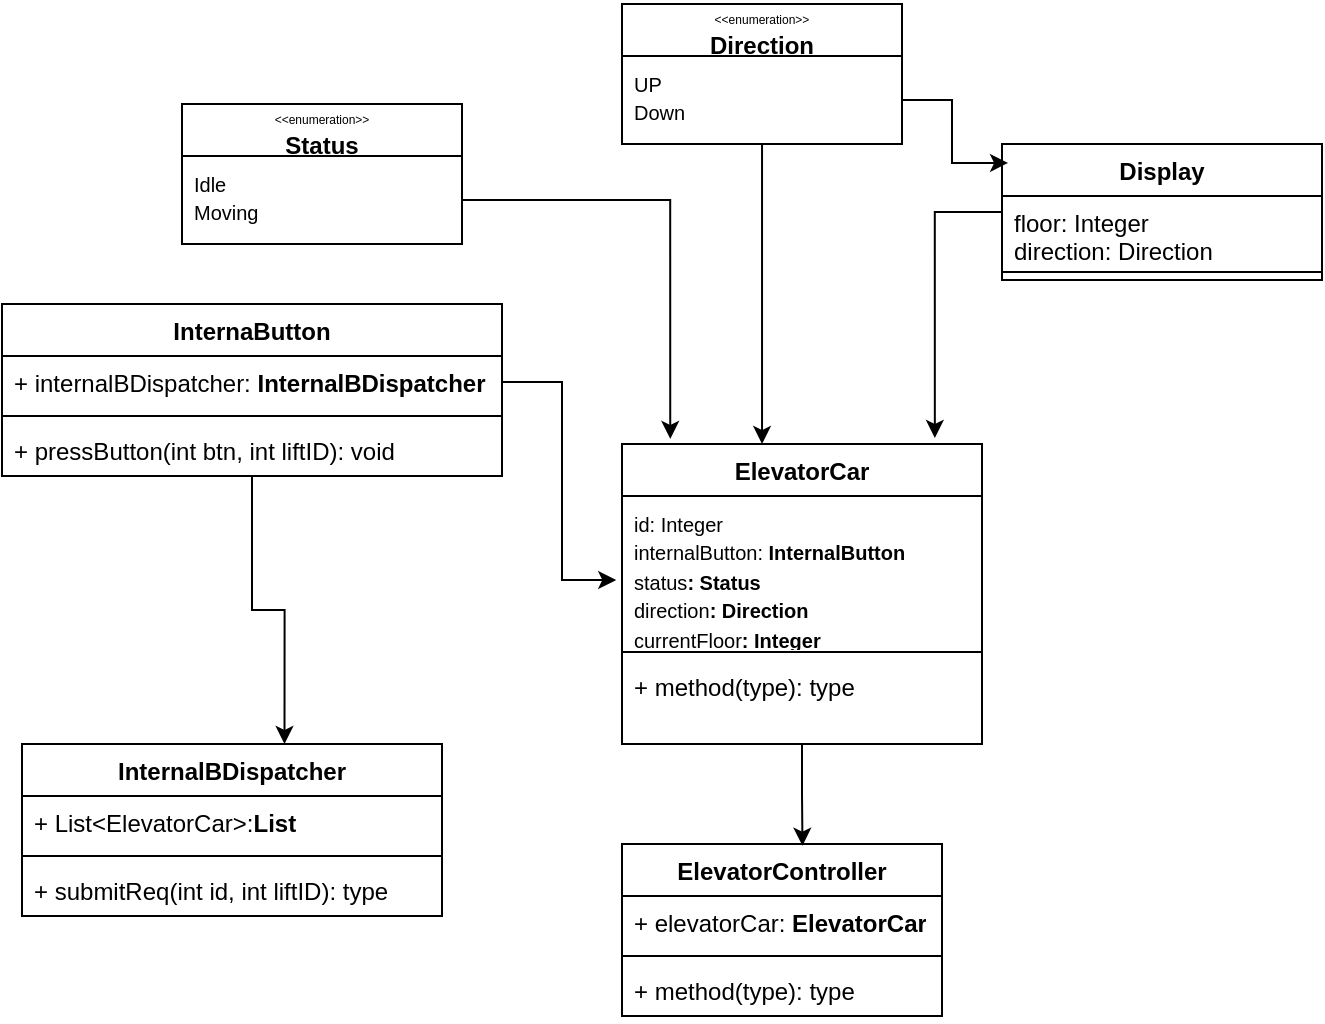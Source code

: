 <mxfile version="26.2.14">
  <diagram name="Page-1" id="6TltAOqpF7QTW61vlXQU">
    <mxGraphModel dx="679" dy="1537" grid="1" gridSize="10" guides="1" tooltips="1" connect="1" arrows="1" fold="1" page="1" pageScale="1" pageWidth="850" pageHeight="1100" math="0" shadow="0">
      <root>
        <mxCell id="0" />
        <mxCell id="1" parent="0" />
        <mxCell id="ZmnVdyL9AOzsVRhm2gg3-1" value="ElevatorCar" style="swimlane;fontStyle=1;align=center;verticalAlign=top;childLayout=stackLayout;horizontal=1;startSize=26;horizontalStack=0;resizeParent=1;resizeParentMax=0;resizeLast=0;collapsible=1;marginBottom=0;whiteSpace=wrap;html=1;" parent="1" vertex="1">
          <mxGeometry x="320" y="110" width="180" height="150" as="geometry">
            <mxRectangle x="310" y="30" width="100" height="30" as="alternateBounds" />
          </mxGeometry>
        </mxCell>
        <mxCell id="ZmnVdyL9AOzsVRhm2gg3-2" value="&lt;div&gt;&lt;font style=&quot;font-size: 10px;&quot;&gt;id: Integer&lt;/font&gt;&lt;/div&gt;&lt;font style=&quot;font-size: 10px;&quot;&gt;internalButton:&amp;nbsp;&lt;span style=&quot;text-align: center;&quot;&gt;&lt;b&gt;InternalButton&lt;/b&gt;&lt;br&gt;status&lt;/span&gt;&lt;span style=&quot;font-weight: 700; text-align: center;&quot;&gt;: Status&lt;/span&gt;&lt;/font&gt;&lt;div&gt;&lt;font style=&quot;font-size: 10px;&quot;&gt;&lt;span style=&quot;text-align: center;&quot;&gt;direction&lt;/span&gt;&lt;span style=&quot;font-weight: 700; text-align: center;&quot;&gt;: Direction&lt;/span&gt;&lt;/font&gt;&lt;/div&gt;&lt;div&gt;&lt;font style=&quot;font-size: 10px;&quot;&gt;&lt;span style=&quot;text-align: center;&quot;&gt;currentFloor&lt;/span&gt;&lt;span style=&quot;font-weight: 700; text-align: center;&quot;&gt;: Integer&lt;/span&gt;&lt;/font&gt;&lt;/div&gt;" style="text;strokeColor=none;fillColor=none;align=left;verticalAlign=top;spacingLeft=4;spacingRight=4;overflow=hidden;rotatable=0;points=[[0,0.5],[1,0.5]];portConstraint=eastwest;whiteSpace=wrap;html=1;" parent="ZmnVdyL9AOzsVRhm2gg3-1" vertex="1">
          <mxGeometry y="26" width="180" height="74" as="geometry" />
        </mxCell>
        <mxCell id="ZmnVdyL9AOzsVRhm2gg3-3" value="" style="line;strokeWidth=1;fillColor=none;align=left;verticalAlign=middle;spacingTop=-1;spacingLeft=3;spacingRight=3;rotatable=0;labelPosition=right;points=[];portConstraint=eastwest;strokeColor=inherit;" parent="ZmnVdyL9AOzsVRhm2gg3-1" vertex="1">
          <mxGeometry y="100" width="180" height="8" as="geometry" />
        </mxCell>
        <mxCell id="ZmnVdyL9AOzsVRhm2gg3-4" value="+ method(type): type" style="text;strokeColor=none;fillColor=none;align=left;verticalAlign=top;spacingLeft=4;spacingRight=4;overflow=hidden;rotatable=0;points=[[0,0.5],[1,0.5]];portConstraint=eastwest;whiteSpace=wrap;html=1;" parent="ZmnVdyL9AOzsVRhm2gg3-1" vertex="1">
          <mxGeometry y="108" width="180" height="42" as="geometry" />
        </mxCell>
        <mxCell id="cElMedajlHEyNHzFNVKe-14" value="&lt;div&gt;&lt;font style=&quot;font-size: 6px;&quot;&gt;&amp;lt;&amp;lt;enumeration&amp;gt;&amp;gt;&lt;/font&gt;&lt;/div&gt;&lt;b&gt;Status&lt;/b&gt;" style="swimlane;fontStyle=0;childLayout=stackLayout;horizontal=1;startSize=26;fillColor=none;horizontalStack=0;resizeParent=1;resizeParentMax=0;resizeLast=0;collapsible=1;marginBottom=0;whiteSpace=wrap;html=1;" vertex="1" parent="1">
          <mxGeometry x="100" y="-60" width="140" height="70" as="geometry" />
        </mxCell>
        <mxCell id="cElMedajlHEyNHzFNVKe-16" value="&lt;font style=&quot;font-size: 10px;&quot;&gt;Idle&lt;/font&gt;&lt;div&gt;&lt;font style=&quot;font-size: 10px;&quot;&gt;Moving&lt;br&gt;&lt;/font&gt;&lt;div&gt;&lt;br&gt;&lt;/div&gt;&lt;/div&gt;" style="text;strokeColor=none;fillColor=none;align=left;verticalAlign=top;spacingLeft=4;spacingRight=4;overflow=hidden;rotatable=0;points=[[0,0.5],[1,0.5]];portConstraint=eastwest;whiteSpace=wrap;html=1;" vertex="1" parent="cElMedajlHEyNHzFNVKe-14">
          <mxGeometry y="26" width="140" height="44" as="geometry" />
        </mxCell>
        <mxCell id="cElMedajlHEyNHzFNVKe-22" style="edgeStyle=orthogonalEdgeStyle;rounded=0;orthogonalLoop=1;jettySize=auto;html=1;entryX=0.389;entryY=0;entryDx=0;entryDy=0;entryPerimeter=0;" edge="1" parent="1" source="cElMedajlHEyNHzFNVKe-20" target="ZmnVdyL9AOzsVRhm2gg3-1">
          <mxGeometry relative="1" as="geometry" />
        </mxCell>
        <mxCell id="cElMedajlHEyNHzFNVKe-20" value="&lt;div&gt;&lt;font style=&quot;font-size: 6px;&quot;&gt;&amp;lt;&amp;lt;enumeration&amp;gt;&amp;gt;&lt;/font&gt;&lt;/div&gt;&lt;b&gt;Direction&lt;/b&gt;" style="swimlane;fontStyle=0;childLayout=stackLayout;horizontal=1;startSize=26;fillColor=none;horizontalStack=0;resizeParent=1;resizeParentMax=0;resizeLast=0;collapsible=1;marginBottom=0;whiteSpace=wrap;html=1;" vertex="1" parent="1">
          <mxGeometry x="320" y="-110" width="140" height="70" as="geometry" />
        </mxCell>
        <mxCell id="cElMedajlHEyNHzFNVKe-21" value="&lt;div&gt;&lt;div&gt;&lt;font style=&quot;font-size: 10px;&quot;&gt;UP&lt;br&gt;Down&lt;/font&gt;&lt;/div&gt;&lt;/div&gt;" style="text;strokeColor=none;fillColor=none;align=left;verticalAlign=top;spacingLeft=4;spacingRight=4;overflow=hidden;rotatable=0;points=[[0,0.5],[1,0.5]];portConstraint=eastwest;whiteSpace=wrap;html=1;" vertex="1" parent="cElMedajlHEyNHzFNVKe-20">
          <mxGeometry y="26" width="140" height="44" as="geometry" />
        </mxCell>
        <mxCell id="cElMedajlHEyNHzFNVKe-23" value="InternaButton" style="swimlane;fontStyle=1;align=center;verticalAlign=top;childLayout=stackLayout;horizontal=1;startSize=26;horizontalStack=0;resizeParent=1;resizeParentMax=0;resizeLast=0;collapsible=1;marginBottom=0;whiteSpace=wrap;html=1;" vertex="1" parent="1">
          <mxGeometry x="10" y="40" width="250" height="86" as="geometry" />
        </mxCell>
        <mxCell id="cElMedajlHEyNHzFNVKe-24" value="+ internalBDispatcher: &lt;b&gt;InternalBDispatcher&lt;/b&gt;" style="text;strokeColor=none;fillColor=none;align=left;verticalAlign=top;spacingLeft=4;spacingRight=4;overflow=hidden;rotatable=0;points=[[0,0.5],[1,0.5]];portConstraint=eastwest;whiteSpace=wrap;html=1;" vertex="1" parent="cElMedajlHEyNHzFNVKe-23">
          <mxGeometry y="26" width="250" height="26" as="geometry" />
        </mxCell>
        <mxCell id="cElMedajlHEyNHzFNVKe-25" value="" style="line;strokeWidth=1;fillColor=none;align=left;verticalAlign=middle;spacingTop=-1;spacingLeft=3;spacingRight=3;rotatable=0;labelPosition=right;points=[];portConstraint=eastwest;strokeColor=inherit;" vertex="1" parent="cElMedajlHEyNHzFNVKe-23">
          <mxGeometry y="52" width="250" height="8" as="geometry" />
        </mxCell>
        <mxCell id="cElMedajlHEyNHzFNVKe-26" value="+ pressButton(int btn, int liftID): void" style="text;strokeColor=none;fillColor=none;align=left;verticalAlign=top;spacingLeft=4;spacingRight=4;overflow=hidden;rotatable=0;points=[[0,0.5],[1,0.5]];portConstraint=eastwest;whiteSpace=wrap;html=1;" vertex="1" parent="cElMedajlHEyNHzFNVKe-23">
          <mxGeometry y="60" width="250" height="26" as="geometry" />
        </mxCell>
        <mxCell id="cElMedajlHEyNHzFNVKe-28" value="Display" style="swimlane;fontStyle=1;align=center;verticalAlign=top;childLayout=stackLayout;horizontal=1;startSize=26;horizontalStack=0;resizeParent=1;resizeParentMax=0;resizeLast=0;collapsible=1;marginBottom=0;whiteSpace=wrap;html=1;" vertex="1" parent="1">
          <mxGeometry x="510" y="-40" width="160" height="68" as="geometry" />
        </mxCell>
        <mxCell id="cElMedajlHEyNHzFNVKe-29" value="floor: Integer&lt;div&gt;direction: Direction&lt;br&gt;&lt;br&gt;&lt;/div&gt;" style="text;strokeColor=none;fillColor=none;align=left;verticalAlign=top;spacingLeft=4;spacingRight=4;overflow=hidden;rotatable=0;points=[[0,0.5],[1,0.5]];portConstraint=eastwest;whiteSpace=wrap;html=1;" vertex="1" parent="cElMedajlHEyNHzFNVKe-28">
          <mxGeometry y="26" width="160" height="34" as="geometry" />
        </mxCell>
        <mxCell id="cElMedajlHEyNHzFNVKe-30" value="" style="line;strokeWidth=1;fillColor=none;align=left;verticalAlign=middle;spacingTop=-1;spacingLeft=3;spacingRight=3;rotatable=0;labelPosition=right;points=[];portConstraint=eastwest;strokeColor=inherit;" vertex="1" parent="cElMedajlHEyNHzFNVKe-28">
          <mxGeometry y="60" width="160" height="8" as="geometry" />
        </mxCell>
        <mxCell id="cElMedajlHEyNHzFNVKe-32" style="edgeStyle=orthogonalEdgeStyle;rounded=0;orthogonalLoop=1;jettySize=auto;html=1;exitX=1;exitY=0.5;exitDx=0;exitDy=0;entryX=-0.016;entryY=0.568;entryDx=0;entryDy=0;entryPerimeter=0;" edge="1" parent="1" source="cElMedajlHEyNHzFNVKe-24" target="ZmnVdyL9AOzsVRhm2gg3-2">
          <mxGeometry relative="1" as="geometry" />
        </mxCell>
        <mxCell id="cElMedajlHEyNHzFNVKe-33" style="edgeStyle=orthogonalEdgeStyle;rounded=0;orthogonalLoop=1;jettySize=auto;html=1;entryX=0.134;entryY=-0.017;entryDx=0;entryDy=0;entryPerimeter=0;" edge="1" parent="1" source="cElMedajlHEyNHzFNVKe-16" target="ZmnVdyL9AOzsVRhm2gg3-1">
          <mxGeometry relative="1" as="geometry" />
        </mxCell>
        <mxCell id="cElMedajlHEyNHzFNVKe-34" style="edgeStyle=orthogonalEdgeStyle;rounded=0;orthogonalLoop=1;jettySize=auto;html=1;entryX=0.019;entryY=0.139;entryDx=0;entryDy=0;entryPerimeter=0;" edge="1" parent="1" source="cElMedajlHEyNHzFNVKe-21" target="cElMedajlHEyNHzFNVKe-28">
          <mxGeometry relative="1" as="geometry" />
        </mxCell>
        <mxCell id="cElMedajlHEyNHzFNVKe-35" style="edgeStyle=orthogonalEdgeStyle;rounded=0;orthogonalLoop=1;jettySize=auto;html=1;entryX=0.869;entryY=-0.02;entryDx=0;entryDy=0;entryPerimeter=0;" edge="1" parent="1" source="cElMedajlHEyNHzFNVKe-28" target="ZmnVdyL9AOzsVRhm2gg3-1">
          <mxGeometry relative="1" as="geometry" />
        </mxCell>
        <mxCell id="cElMedajlHEyNHzFNVKe-36" value="ElevatorController" style="swimlane;fontStyle=1;align=center;verticalAlign=top;childLayout=stackLayout;horizontal=1;startSize=26;horizontalStack=0;resizeParent=1;resizeParentMax=0;resizeLast=0;collapsible=1;marginBottom=0;whiteSpace=wrap;html=1;" vertex="1" parent="1">
          <mxGeometry x="320" y="310" width="160" height="86" as="geometry" />
        </mxCell>
        <mxCell id="cElMedajlHEyNHzFNVKe-37" value="+ elevatorCar: &lt;b&gt;ElevatorCar&lt;/b&gt;" style="text;strokeColor=none;fillColor=none;align=left;verticalAlign=top;spacingLeft=4;spacingRight=4;overflow=hidden;rotatable=0;points=[[0,0.5],[1,0.5]];portConstraint=eastwest;whiteSpace=wrap;html=1;" vertex="1" parent="cElMedajlHEyNHzFNVKe-36">
          <mxGeometry y="26" width="160" height="26" as="geometry" />
        </mxCell>
        <mxCell id="cElMedajlHEyNHzFNVKe-38" value="" style="line;strokeWidth=1;fillColor=none;align=left;verticalAlign=middle;spacingTop=-1;spacingLeft=3;spacingRight=3;rotatable=0;labelPosition=right;points=[];portConstraint=eastwest;strokeColor=inherit;" vertex="1" parent="cElMedajlHEyNHzFNVKe-36">
          <mxGeometry y="52" width="160" height="8" as="geometry" />
        </mxCell>
        <mxCell id="cElMedajlHEyNHzFNVKe-39" value="+ method(type): type" style="text;strokeColor=none;fillColor=none;align=left;verticalAlign=top;spacingLeft=4;spacingRight=4;overflow=hidden;rotatable=0;points=[[0,0.5],[1,0.5]];portConstraint=eastwest;whiteSpace=wrap;html=1;" vertex="1" parent="cElMedajlHEyNHzFNVKe-36">
          <mxGeometry y="60" width="160" height="26" as="geometry" />
        </mxCell>
        <mxCell id="cElMedajlHEyNHzFNVKe-40" style="edgeStyle=orthogonalEdgeStyle;rounded=0;orthogonalLoop=1;jettySize=auto;html=1;entryX=0.564;entryY=0.01;entryDx=0;entryDy=0;entryPerimeter=0;" edge="1" parent="1" source="ZmnVdyL9AOzsVRhm2gg3-1" target="cElMedajlHEyNHzFNVKe-36">
          <mxGeometry relative="1" as="geometry" />
        </mxCell>
        <mxCell id="cElMedajlHEyNHzFNVKe-41" value="InternalBDispatcher" style="swimlane;fontStyle=1;align=center;verticalAlign=top;childLayout=stackLayout;horizontal=1;startSize=26;horizontalStack=0;resizeParent=1;resizeParentMax=0;resizeLast=0;collapsible=1;marginBottom=0;whiteSpace=wrap;html=1;" vertex="1" parent="1">
          <mxGeometry x="20" y="260" width="210" height="86" as="geometry" />
        </mxCell>
        <mxCell id="cElMedajlHEyNHzFNVKe-42" value="+ List&amp;lt;ElevatorCar&amp;gt;:&lt;b&gt;List&lt;/b&gt;" style="text;strokeColor=none;fillColor=none;align=left;verticalAlign=top;spacingLeft=4;spacingRight=4;overflow=hidden;rotatable=0;points=[[0,0.5],[1,0.5]];portConstraint=eastwest;whiteSpace=wrap;html=1;" vertex="1" parent="cElMedajlHEyNHzFNVKe-41">
          <mxGeometry y="26" width="210" height="26" as="geometry" />
        </mxCell>
        <mxCell id="cElMedajlHEyNHzFNVKe-43" value="" style="line;strokeWidth=1;fillColor=none;align=left;verticalAlign=middle;spacingTop=-1;spacingLeft=3;spacingRight=3;rotatable=0;labelPosition=right;points=[];portConstraint=eastwest;strokeColor=inherit;" vertex="1" parent="cElMedajlHEyNHzFNVKe-41">
          <mxGeometry y="52" width="210" height="8" as="geometry" />
        </mxCell>
        <mxCell id="cElMedajlHEyNHzFNVKe-44" value="+ submitReq(int id, int liftID): type" style="text;strokeColor=none;fillColor=none;align=left;verticalAlign=top;spacingLeft=4;spacingRight=4;overflow=hidden;rotatable=0;points=[[0,0.5],[1,0.5]];portConstraint=eastwest;whiteSpace=wrap;html=1;" vertex="1" parent="cElMedajlHEyNHzFNVKe-41">
          <mxGeometry y="60" width="210" height="26" as="geometry" />
        </mxCell>
        <mxCell id="cElMedajlHEyNHzFNVKe-46" style="edgeStyle=orthogonalEdgeStyle;rounded=0;orthogonalLoop=1;jettySize=auto;html=1;entryX=0.625;entryY=0;entryDx=0;entryDy=0;entryPerimeter=0;" edge="1" parent="1" source="cElMedajlHEyNHzFNVKe-23" target="cElMedajlHEyNHzFNVKe-41">
          <mxGeometry relative="1" as="geometry" />
        </mxCell>
      </root>
    </mxGraphModel>
  </diagram>
</mxfile>
